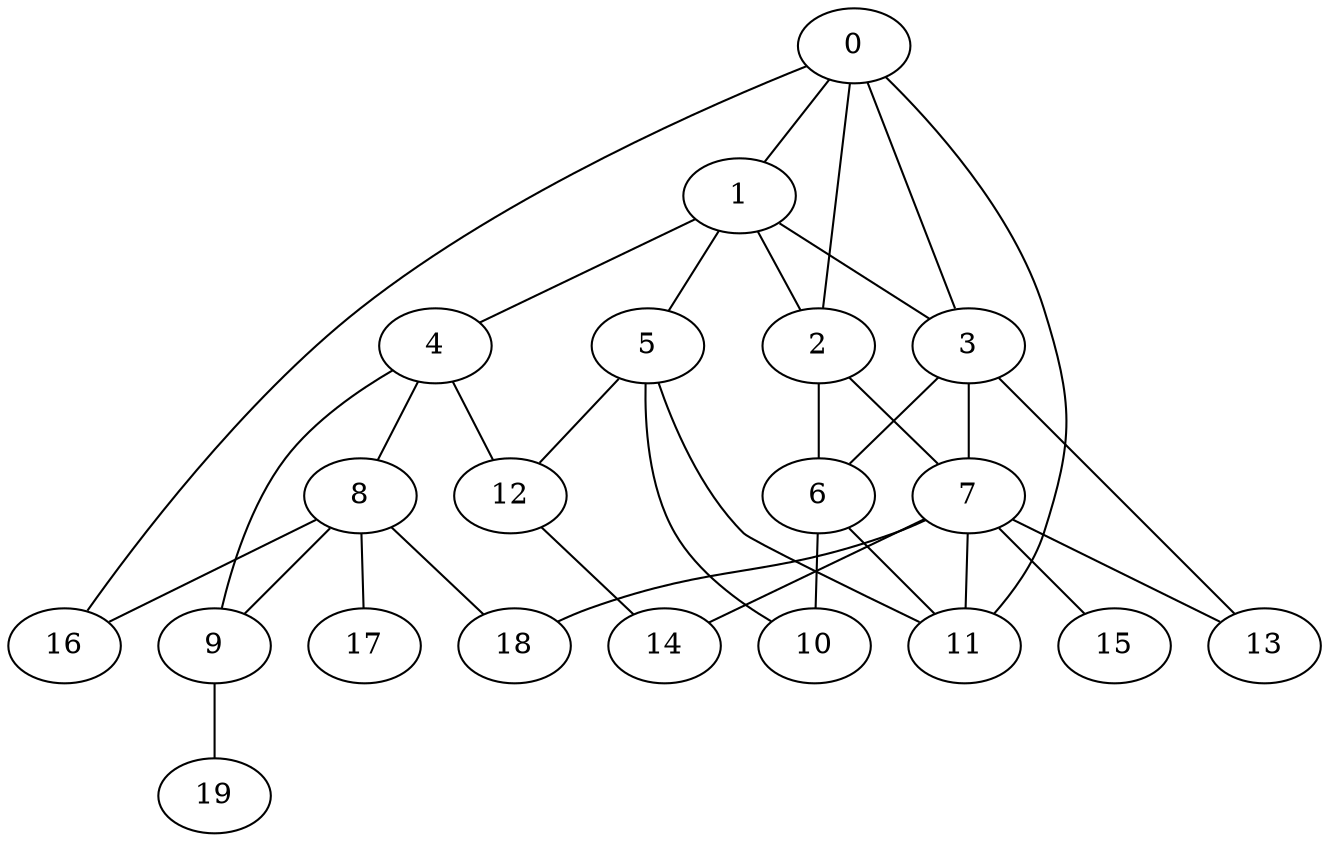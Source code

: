 graph graphname {0--1
0--2
0--3
0--11
0--16
1--2
1--3
1--4
1--5
2--6
2--7
3--6
3--7
3--13
4--8
4--9
4--12
5--10
5--11
5--12
6--10
6--11
7--11
7--13
7--14
7--15
7--18
8--9
8--16
8--17
8--18
9--19
12--14
}